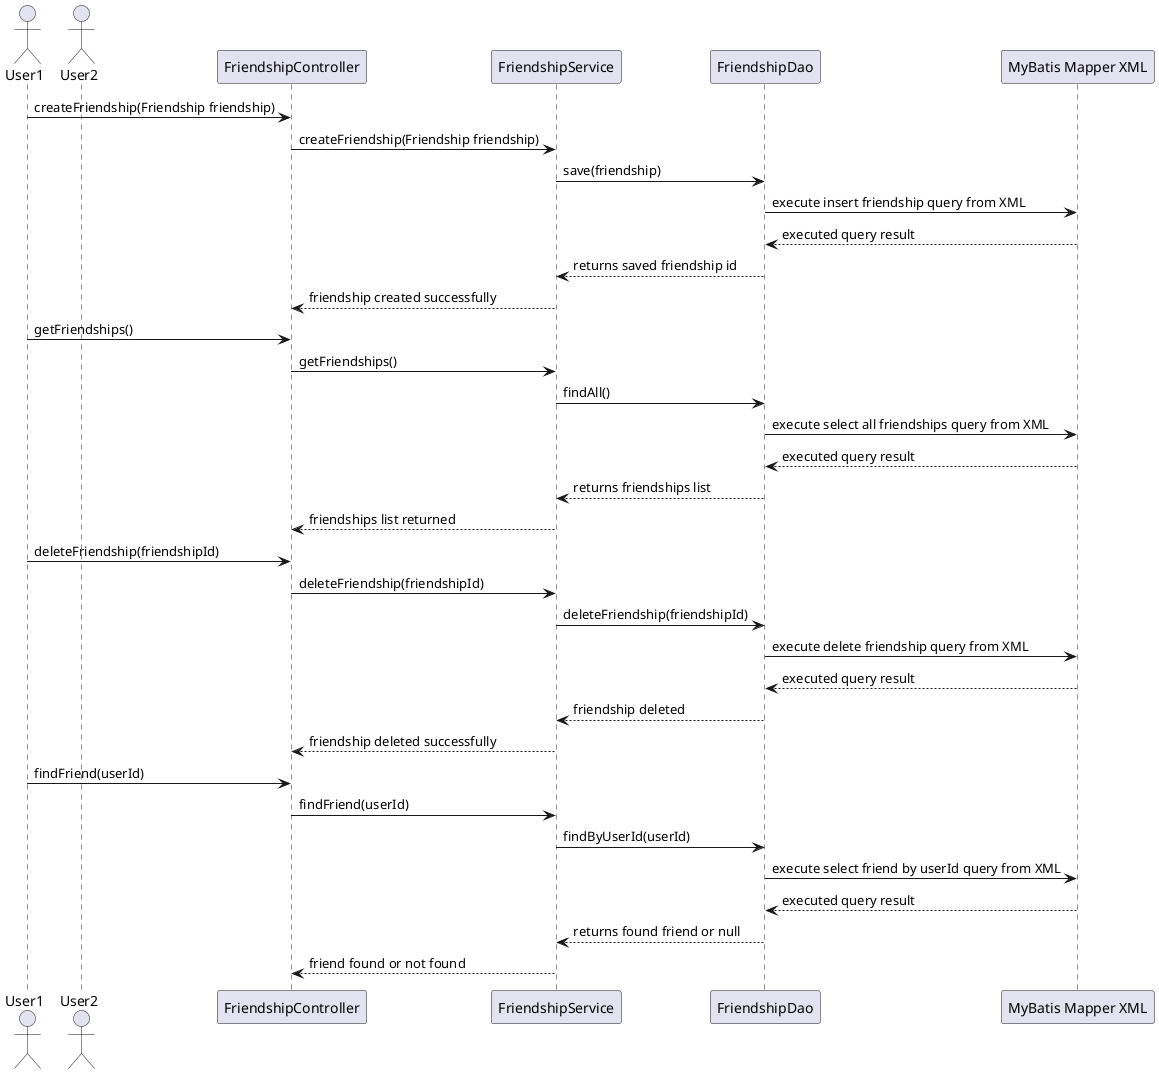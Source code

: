 @startuml
actor User1
actor User2
participant "FriendshipController" as FC
participant "FriendshipService" as FS
participant "FriendshipDao" as FD
participant "MyBatis Mapper XML" as MX

User1 -> FC : createFriendship(Friendship friendship)
FC -> FS : createFriendship(Friendship friendship)
FS -> FD : save(friendship)
FD -> MX : execute insert friendship query from XML
MX --> FD : executed query result
FD --> FS : returns saved friendship id
FS --> FC : friendship created successfully

User1 -> FC : getFriendships()
FC -> FS : getFriendships()
FS -> FD : findAll()
FD -> MX : execute select all friendships query from XML
MX --> FD : executed query result
FD --> FS : returns friendships list
FS --> FC : friendships list returned

User1 -> FC : deleteFriendship(friendshipId)
FC -> FS : deleteFriendship(friendshipId)
FS -> FD : deleteFriendship(friendshipId)
FD -> MX : execute delete friendship query from XML
MX --> FD : executed query result
FD --> FS : friendship deleted
FS --> FC : friendship deleted successfully

User1 -> FC : findFriend(userId)
FC -> FS : findFriend(userId)
FS -> FD : findByUserId(userId)
FD -> MX : execute select friend by userId query from XML
MX --> FD : executed query result
FD --> FS : returns found friend or null
FS --> FC : friend found or not found
@enduml
